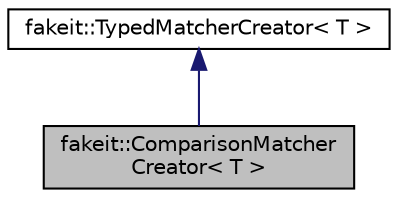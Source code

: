 digraph "fakeit::ComparisonMatcherCreator&lt; T &gt;"
{
  edge [fontname="Helvetica",fontsize="10",labelfontname="Helvetica",labelfontsize="10"];
  node [fontname="Helvetica",fontsize="10",shape=record];
  Node1 [label="fakeit::ComparisonMatcher\lCreator\< T \>",height=0.2,width=0.4,color="black", fillcolor="grey75", style="filled" fontcolor="black"];
  Node2 -> Node1 [dir="back",color="midnightblue",fontsize="10",style="solid",fontname="Helvetica"];
  Node2 [label="fakeit::TypedMatcherCreator\< T \>",height=0.2,width=0.4,color="black", fillcolor="white", style="filled",URL="$d8/d58/structfakeit_1_1TypedMatcherCreator.html"];
}
